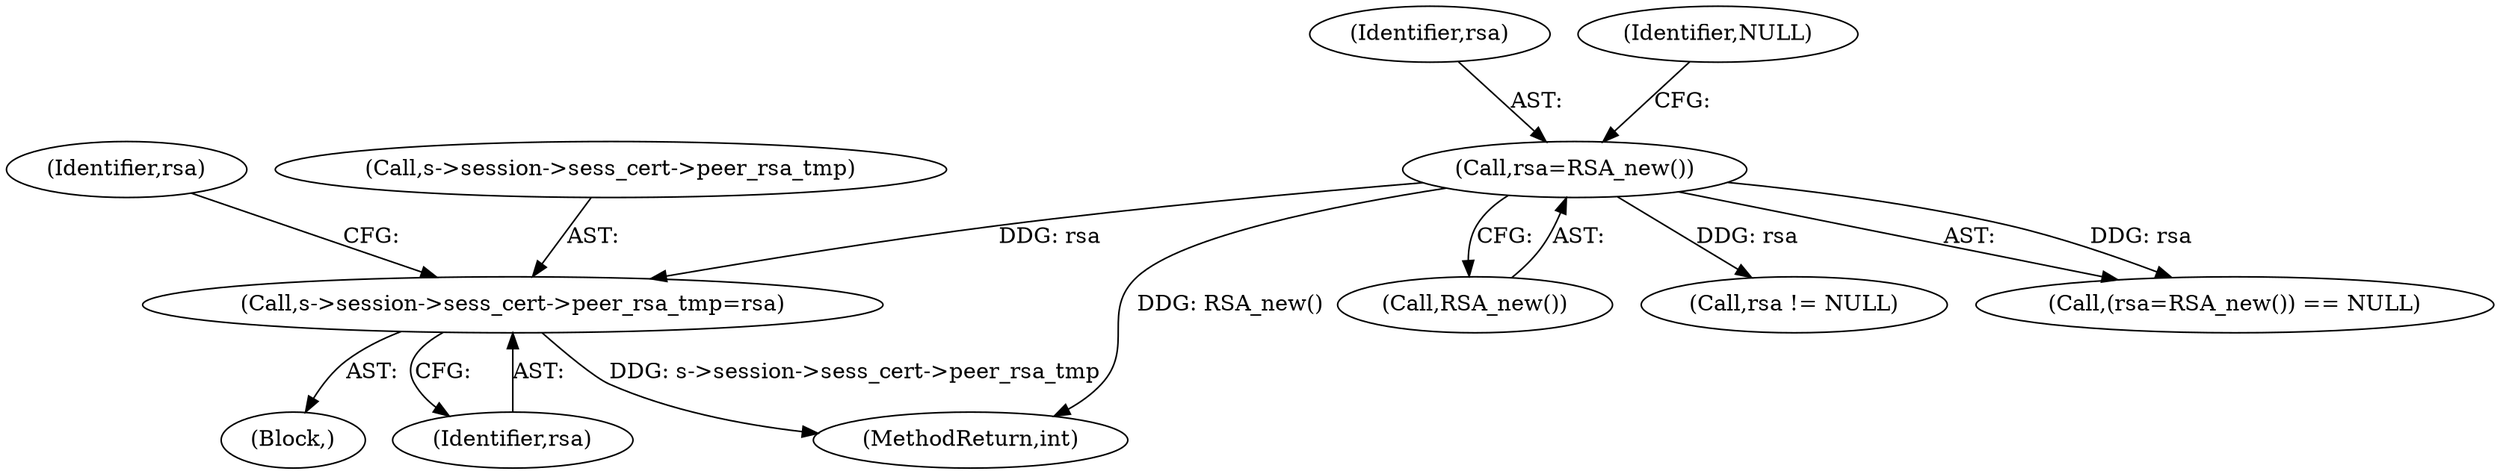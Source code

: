 digraph "0_openssl_b15f8769644b00ef7283521593360b7b2135cb63@pointer" {
"1000917" [label="(Call,s->session->sess_cert->peer_rsa_tmp=rsa)"];
"1000781" [label="(Call,rsa=RSA_new())"];
"1000778" [label="(Block,)"];
"1000925" [label="(Identifier,rsa)"];
"1000782" [label="(Identifier,rsa)"];
"1000781" [label="(Call,rsa=RSA_new())"];
"1001771" [label="(MethodReturn,int)"];
"1000783" [label="(Call,RSA_new())"];
"1001744" [label="(Call,rsa != NULL)"];
"1000780" [label="(Call,(rsa=RSA_new()) == NULL)"];
"1000917" [label="(Call,s->session->sess_cert->peer_rsa_tmp=rsa)"];
"1000927" [label="(Identifier,rsa)"];
"1000918" [label="(Call,s->session->sess_cert->peer_rsa_tmp)"];
"1000784" [label="(Identifier,NULL)"];
"1000917" -> "1000778"  [label="AST: "];
"1000917" -> "1000925"  [label="CFG: "];
"1000918" -> "1000917"  [label="AST: "];
"1000925" -> "1000917"  [label="AST: "];
"1000927" -> "1000917"  [label="CFG: "];
"1000917" -> "1001771"  [label="DDG: s->session->sess_cert->peer_rsa_tmp"];
"1000781" -> "1000917"  [label="DDG: rsa"];
"1000781" -> "1000780"  [label="AST: "];
"1000781" -> "1000783"  [label="CFG: "];
"1000782" -> "1000781"  [label="AST: "];
"1000783" -> "1000781"  [label="AST: "];
"1000784" -> "1000781"  [label="CFG: "];
"1000781" -> "1001771"  [label="DDG: RSA_new()"];
"1000781" -> "1000780"  [label="DDG: rsa"];
"1000781" -> "1001744"  [label="DDG: rsa"];
}
